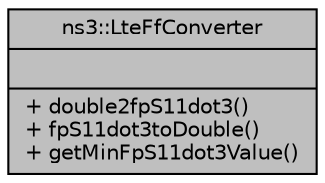 digraph "ns3::LteFfConverter"
{
  edge [fontname="Helvetica",fontsize="10",labelfontname="Helvetica",labelfontsize="10"];
  node [fontname="Helvetica",fontsize="10",shape=record];
  Node1 [label="{ns3::LteFfConverter\n||+ double2fpS11dot3()\l+ fpS11dot3toDouble()\l+ getMinFpS11dot3Value()\l}",height=0.2,width=0.4,color="black", fillcolor="grey75", style="filled", fontcolor="black"];
}
